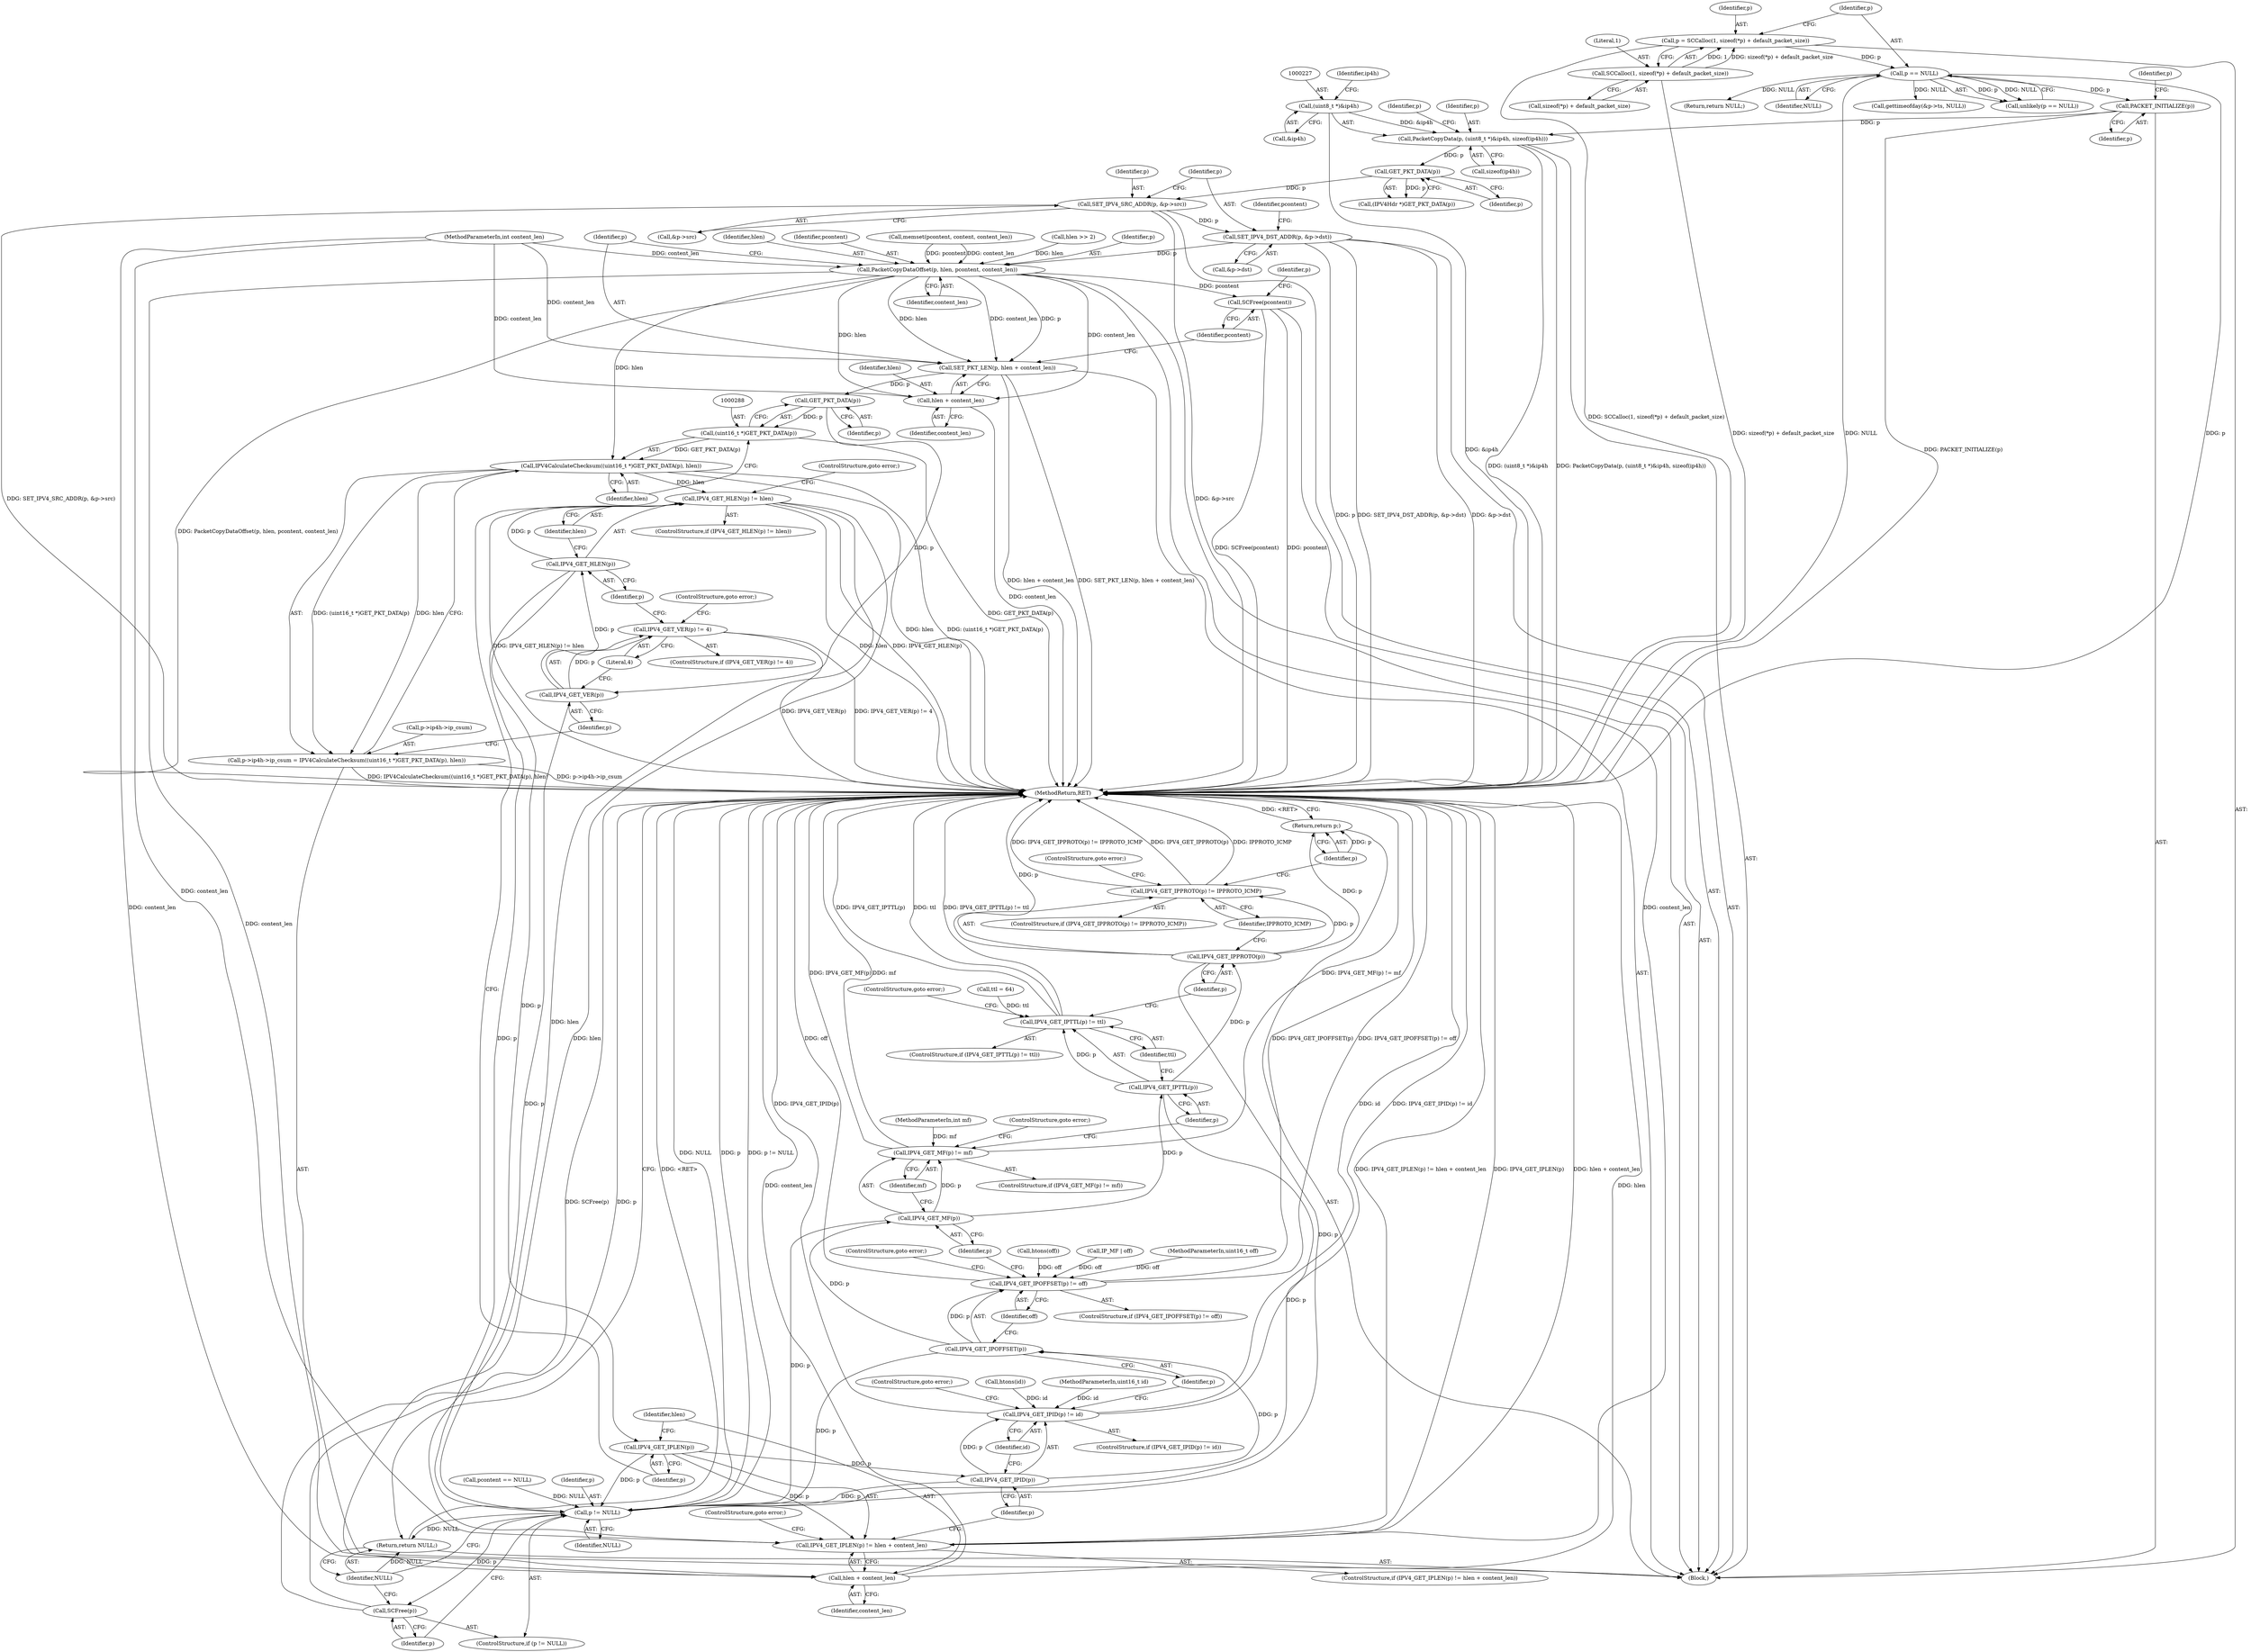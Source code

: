 digraph "0_suricata_4a04f814b15762eb446a5ead4d69d021512df6f8_0@pointer" {
"1000240" [label="(Call,SET_IPV4_SRC_ADDR(p, &p->src))"];
"1000238" [label="(Call,GET_PKT_DATA(p))"];
"1000224" [label="(Call,PacketCopyData(p, (uint8_t *)&ip4h, sizeof(ip4h)))"];
"1000141" [label="(Call,PACKET_INITIALIZE(p))"];
"1000136" [label="(Call,p == NULL)"];
"1000125" [label="(Call,p = SCCalloc(1, sizeof(*p) + default_packet_size))"];
"1000127" [label="(Call,SCCalloc(1, sizeof(*p) + default_packet_size))"];
"1000226" [label="(Call,(uint8_t *)&ip4h)"];
"1000246" [label="(Call,SET_IPV4_DST_ADDR(p, &p->dst))"];
"1000268" [label="(Call,PacketCopyDataOffset(p, hlen, pcontent, content_len))"];
"1000273" [label="(Call,SET_PKT_LEN(p, hlen + content_len))"];
"1000289" [label="(Call,GET_PKT_DATA(p))"];
"1000287" [label="(Call,(uint16_t *)GET_PKT_DATA(p))"];
"1000286" [label="(Call,IPV4CalculateChecksum((uint16_t *)GET_PKT_DATA(p), hlen))"];
"1000280" [label="(Call,p->ip4h->ip_csum = IPV4CalculateChecksum((uint16_t *)GET_PKT_DATA(p), hlen))"];
"1000299" [label="(Call,IPV4_GET_HLEN(p) != hlen)"];
"1000305" [label="(Call,IPV4_GET_IPLEN(p) != hlen + content_len)"];
"1000308" [label="(Call,hlen + content_len)"];
"1000294" [label="(Call,IPV4_GET_VER(p))"];
"1000293" [label="(Call,IPV4_GET_VER(p) != 4)"];
"1000300" [label="(Call,IPV4_GET_HLEN(p))"];
"1000306" [label="(Call,IPV4_GET_IPLEN(p))"];
"1000314" [label="(Call,IPV4_GET_IPID(p))"];
"1000313" [label="(Call,IPV4_GET_IPID(p) != id)"];
"1000320" [label="(Call,IPV4_GET_IPOFFSET(p))"];
"1000319" [label="(Call,IPV4_GET_IPOFFSET(p) != off)"];
"1000326" [label="(Call,IPV4_GET_MF(p))"];
"1000325" [label="(Call,IPV4_GET_MF(p) != mf)"];
"1000332" [label="(Call,IPV4_GET_IPTTL(p))"];
"1000331" [label="(Call,IPV4_GET_IPTTL(p) != ttl)"];
"1000338" [label="(Call,IPV4_GET_IPPROTO(p))"];
"1000337" [label="(Call,IPV4_GET_IPPROTO(p) != IPPROTO_ICMP)"];
"1000342" [label="(Return,return p;)"];
"1000346" [label="(Call,p != NULL)"];
"1000349" [label="(Call,SCFree(p))"];
"1000351" [label="(Return,return NULL;)"];
"1000275" [label="(Call,hlen + content_len)"];
"1000278" [label="(Call,SCFree(pcontent))"];
"1000309" [label="(Identifier,hlen)"];
"1000146" [label="(Identifier,p)"];
"1000339" [label="(Identifier,p)"];
"1000242" [label="(Call,&p->src)"];
"1000311" [label="(ControlStructure,goto error;)"];
"1000333" [label="(Identifier,p)"];
"1000332" [label="(Call,IPV4_GET_IPTTL(p))"];
"1000335" [label="(ControlStructure,goto error;)"];
"1000287" [label="(Call,(uint16_t *)GET_PKT_DATA(p))"];
"1000330" [label="(ControlStructure,if (IPV4_GET_IPTTL(p) != ttl))"];
"1000234" [label="(Identifier,p)"];
"1000295" [label="(Identifier,p)"];
"1000271" [label="(Identifier,pcontent)"];
"1000318" [label="(ControlStructure,if (IPV4_GET_IPOFFSET(p) != off))"];
"1000346" [label="(Call,p != NULL)"];
"1000331" [label="(Call,IPV4_GET_IPTTL(p) != ttl)"];
"1000294" [label="(Call,IPV4_GET_VER(p))"];
"1000190" [label="(Call,IP_MF | off)"];
"1000281" [label="(Call,p->ip4h->ip_csum)"];
"1000343" [label="(Identifier,p)"];
"1000225" [label="(Identifier,p)"];
"1000276" [label="(Identifier,hlen)"];
"1000341" [label="(ControlStructure,goto error;)"];
"1000351" [label="(Return,return NULL;)"];
"1000120" [label="(Call,ttl = 64)"];
"1000279" [label="(Identifier,pcontent)"];
"1000139" [label="(Return,return NULL;)"];
"1000336" [label="(ControlStructure,if (IPV4_GET_IPPROTO(p) != IPPROTO_ICMP))"];
"1000347" [label="(Identifier,p)"];
"1000283" [label="(Identifier,p)"];
"1000286" [label="(Call,IPV4CalculateChecksum((uint16_t *)GET_PKT_DATA(p), hlen))"];
"1000277" [label="(Identifier,content_len)"];
"1000326" [label="(Call,IPV4_GET_MF(p))"];
"1000240" [label="(Call,SET_IPV4_SRC_ADDR(p, &p->src))"];
"1000322" [label="(Identifier,off)"];
"1000278" [label="(Call,SCFree(pcontent))"];
"1000352" [label="(Identifier,NULL)"];
"1000315" [label="(Identifier,p)"];
"1000296" [label="(Literal,4)"];
"1000175" [label="(Call,htons(id))"];
"1000338" [label="(Call,IPV4_GET_IPPROTO(p))"];
"1000305" [label="(Call,IPV4_GET_IPLEN(p) != hlen + content_len)"];
"1000269" [label="(Identifier,p)"];
"1000226" [label="(Call,(uint8_t *)&ip4h)"];
"1000273" [label="(Call,SET_PKT_LEN(p, hlen + content_len))"];
"1000230" [label="(Call,sizeof(ip4h))"];
"1000297" [label="(ControlStructure,goto error;)"];
"1000253" [label="(Identifier,pcontent)"];
"1000292" [label="(ControlStructure,if (IPV4_GET_VER(p) != 4))"];
"1000312" [label="(ControlStructure,if (IPV4_GET_IPID(p) != id))"];
"1000138" [label="(Identifier,NULL)"];
"1000109" [label="(MethodParameterIn,int content_len)"];
"1000349" [label="(Call,SCFree(p))"];
"1000291" [label="(Identifier,hlen)"];
"1000110" [label="(Block,)"];
"1000107" [label="(MethodParameterIn,int mf)"];
"1000316" [label="(Identifier,id)"];
"1000290" [label="(Identifier,p)"];
"1000270" [label="(Identifier,hlen)"];
"1000105" [label="(MethodParameterIn,uint16_t id)"];
"1000302" [label="(Identifier,hlen)"];
"1000327" [label="(Identifier,p)"];
"1000241" [label="(Identifier,p)"];
"1000340" [label="(Identifier,IPPROTO_ICMP)"];
"1000350" [label="(Identifier,p)"];
"1000236" [label="(Call,(IPV4Hdr *)GET_PKT_DATA(p))"];
"1000137" [label="(Identifier,p)"];
"1000303" [label="(ControlStructure,goto error;)"];
"1000342" [label="(Return,return p;)"];
"1000319" [label="(Call,IPV4_GET_IPOFFSET(p) != off)"];
"1000247" [label="(Identifier,p)"];
"1000136" [label="(Call,p == NULL)"];
"1000143" [label="(Call,gettimeofday(&p->ts, NULL))"];
"1000293" [label="(Call,IPV4_GET_VER(p) != 4)"];
"1000314" [label="(Call,IPV4_GET_IPID(p))"];
"1000128" [label="(Literal,1)"];
"1000308" [label="(Call,hlen + content_len)"];
"1000324" [label="(ControlStructure,if (IPV4_GET_MF(p) != mf))"];
"1000106" [label="(MethodParameterIn,uint16_t off)"];
"1000274" [label="(Identifier,p)"];
"1000298" [label="(ControlStructure,if (IPV4_GET_HLEN(p) != hlen))"];
"1000238" [label="(Call,GET_PKT_DATA(p))"];
"1000323" [label="(ControlStructure,goto error;)"];
"1000246" [label="(Call,SET_IPV4_DST_ADDR(p, &p->dst))"];
"1000239" [label="(Identifier,p)"];
"1000272" [label="(Identifier,content_len)"];
"1000264" [label="(Call,memset(pcontent, content, content_len))"];
"1000141" [label="(Call,PACKET_INITIALIZE(p))"];
"1000280" [label="(Call,p->ip4h->ip_csum = IPV4CalculateChecksum((uint16_t *)GET_PKT_DATA(p), hlen))"];
"1000129" [label="(Call,sizeof(*p) + default_packet_size)"];
"1000313" [label="(Call,IPV4_GET_IPID(p) != id)"];
"1000160" [label="(Call,hlen >> 2)"];
"1000228" [label="(Call,&ip4h)"];
"1000268" [label="(Call,PacketCopyDataOffset(p, hlen, pcontent, content_len))"];
"1000300" [label="(Call,IPV4_GET_HLEN(p))"];
"1000142" [label="(Identifier,p)"];
"1000317" [label="(ControlStructure,goto error;)"];
"1000348" [label="(Identifier,NULL)"];
"1000224" [label="(Call,PacketCopyData(p, (uint8_t *)&ip4h, sizeof(ip4h)))"];
"1000334" [label="(Identifier,ttl)"];
"1000329" [label="(ControlStructure,goto error;)"];
"1000353" [label="(MethodReturn,RET)"];
"1000304" [label="(ControlStructure,if (IPV4_GET_IPLEN(p) != hlen + content_len))"];
"1000320" [label="(Call,IPV4_GET_IPOFFSET(p))"];
"1000306" [label="(Call,IPV4_GET_IPLEN(p))"];
"1000248" [label="(Call,&p->dst)"];
"1000275" [label="(Call,hlen + content_len)"];
"1000126" [label="(Identifier,p)"];
"1000299" [label="(Call,IPV4_GET_HLEN(p) != hlen)"];
"1000325" [label="(Call,IPV4_GET_MF(p) != mf)"];
"1000127" [label="(Call,SCCalloc(1, sizeof(*p) + default_packet_size))"];
"1000321" [label="(Identifier,p)"];
"1000125" [label="(Call,p = SCCalloc(1, sizeof(*p) + default_packet_size))"];
"1000198" [label="(Call,htons(off))"];
"1000135" [label="(Call,unlikely(p == NULL))"];
"1000289" [label="(Call,GET_PKT_DATA(p))"];
"1000259" [label="(Call,pcontent == NULL)"];
"1000307" [label="(Identifier,p)"];
"1000328" [label="(Identifier,mf)"];
"1000301" [label="(Identifier,p)"];
"1000231" [label="(Identifier,ip4h)"];
"1000337" [label="(Call,IPV4_GET_IPPROTO(p) != IPPROTO_ICMP)"];
"1000310" [label="(Identifier,content_len)"];
"1000345" [label="(ControlStructure,if (p != NULL))"];
"1000240" -> "1000110"  [label="AST: "];
"1000240" -> "1000242"  [label="CFG: "];
"1000241" -> "1000240"  [label="AST: "];
"1000242" -> "1000240"  [label="AST: "];
"1000247" -> "1000240"  [label="CFG: "];
"1000240" -> "1000353"  [label="DDG: SET_IPV4_SRC_ADDR(p, &p->src)"];
"1000240" -> "1000353"  [label="DDG: &p->src"];
"1000238" -> "1000240"  [label="DDG: p"];
"1000240" -> "1000246"  [label="DDG: p"];
"1000238" -> "1000236"  [label="AST: "];
"1000238" -> "1000239"  [label="CFG: "];
"1000239" -> "1000238"  [label="AST: "];
"1000236" -> "1000238"  [label="CFG: "];
"1000238" -> "1000236"  [label="DDG: p"];
"1000224" -> "1000238"  [label="DDG: p"];
"1000224" -> "1000110"  [label="AST: "];
"1000224" -> "1000230"  [label="CFG: "];
"1000225" -> "1000224"  [label="AST: "];
"1000226" -> "1000224"  [label="AST: "];
"1000230" -> "1000224"  [label="AST: "];
"1000234" -> "1000224"  [label="CFG: "];
"1000224" -> "1000353"  [label="DDG: (uint8_t *)&ip4h"];
"1000224" -> "1000353"  [label="DDG: PacketCopyData(p, (uint8_t *)&ip4h, sizeof(ip4h))"];
"1000141" -> "1000224"  [label="DDG: p"];
"1000226" -> "1000224"  [label="DDG: &ip4h"];
"1000141" -> "1000110"  [label="AST: "];
"1000141" -> "1000142"  [label="CFG: "];
"1000142" -> "1000141"  [label="AST: "];
"1000146" -> "1000141"  [label="CFG: "];
"1000141" -> "1000353"  [label="DDG: PACKET_INITIALIZE(p)"];
"1000136" -> "1000141"  [label="DDG: p"];
"1000136" -> "1000135"  [label="AST: "];
"1000136" -> "1000138"  [label="CFG: "];
"1000137" -> "1000136"  [label="AST: "];
"1000138" -> "1000136"  [label="AST: "];
"1000135" -> "1000136"  [label="CFG: "];
"1000136" -> "1000353"  [label="DDG: NULL"];
"1000136" -> "1000353"  [label="DDG: p"];
"1000136" -> "1000135"  [label="DDG: p"];
"1000136" -> "1000135"  [label="DDG: NULL"];
"1000125" -> "1000136"  [label="DDG: p"];
"1000136" -> "1000139"  [label="DDG: NULL"];
"1000136" -> "1000143"  [label="DDG: NULL"];
"1000125" -> "1000110"  [label="AST: "];
"1000125" -> "1000127"  [label="CFG: "];
"1000126" -> "1000125"  [label="AST: "];
"1000127" -> "1000125"  [label="AST: "];
"1000137" -> "1000125"  [label="CFG: "];
"1000125" -> "1000353"  [label="DDG: SCCalloc(1, sizeof(*p) + default_packet_size)"];
"1000127" -> "1000125"  [label="DDG: 1"];
"1000127" -> "1000125"  [label="DDG: sizeof(*p) + default_packet_size"];
"1000127" -> "1000129"  [label="CFG: "];
"1000128" -> "1000127"  [label="AST: "];
"1000129" -> "1000127"  [label="AST: "];
"1000127" -> "1000353"  [label="DDG: sizeof(*p) + default_packet_size"];
"1000226" -> "1000228"  [label="CFG: "];
"1000227" -> "1000226"  [label="AST: "];
"1000228" -> "1000226"  [label="AST: "];
"1000231" -> "1000226"  [label="CFG: "];
"1000226" -> "1000353"  [label="DDG: &ip4h"];
"1000246" -> "1000110"  [label="AST: "];
"1000246" -> "1000248"  [label="CFG: "];
"1000247" -> "1000246"  [label="AST: "];
"1000248" -> "1000246"  [label="AST: "];
"1000253" -> "1000246"  [label="CFG: "];
"1000246" -> "1000353"  [label="DDG: &p->dst"];
"1000246" -> "1000353"  [label="DDG: SET_IPV4_DST_ADDR(p, &p->dst)"];
"1000246" -> "1000353"  [label="DDG: p"];
"1000246" -> "1000268"  [label="DDG: p"];
"1000268" -> "1000110"  [label="AST: "];
"1000268" -> "1000272"  [label="CFG: "];
"1000269" -> "1000268"  [label="AST: "];
"1000270" -> "1000268"  [label="AST: "];
"1000271" -> "1000268"  [label="AST: "];
"1000272" -> "1000268"  [label="AST: "];
"1000274" -> "1000268"  [label="CFG: "];
"1000268" -> "1000353"  [label="DDG: PacketCopyDataOffset(p, hlen, pcontent, content_len)"];
"1000160" -> "1000268"  [label="DDG: hlen"];
"1000264" -> "1000268"  [label="DDG: pcontent"];
"1000264" -> "1000268"  [label="DDG: content_len"];
"1000109" -> "1000268"  [label="DDG: content_len"];
"1000268" -> "1000273"  [label="DDG: p"];
"1000268" -> "1000273"  [label="DDG: hlen"];
"1000268" -> "1000273"  [label="DDG: content_len"];
"1000268" -> "1000275"  [label="DDG: hlen"];
"1000268" -> "1000275"  [label="DDG: content_len"];
"1000268" -> "1000278"  [label="DDG: pcontent"];
"1000268" -> "1000286"  [label="DDG: hlen"];
"1000268" -> "1000305"  [label="DDG: content_len"];
"1000268" -> "1000308"  [label="DDG: content_len"];
"1000273" -> "1000110"  [label="AST: "];
"1000273" -> "1000275"  [label="CFG: "];
"1000274" -> "1000273"  [label="AST: "];
"1000275" -> "1000273"  [label="AST: "];
"1000279" -> "1000273"  [label="CFG: "];
"1000273" -> "1000353"  [label="DDG: hlen + content_len"];
"1000273" -> "1000353"  [label="DDG: SET_PKT_LEN(p, hlen + content_len)"];
"1000109" -> "1000273"  [label="DDG: content_len"];
"1000273" -> "1000289"  [label="DDG: p"];
"1000289" -> "1000287"  [label="AST: "];
"1000289" -> "1000290"  [label="CFG: "];
"1000290" -> "1000289"  [label="AST: "];
"1000287" -> "1000289"  [label="CFG: "];
"1000289" -> "1000287"  [label="DDG: p"];
"1000289" -> "1000294"  [label="DDG: p"];
"1000287" -> "1000286"  [label="AST: "];
"1000288" -> "1000287"  [label="AST: "];
"1000291" -> "1000287"  [label="CFG: "];
"1000287" -> "1000353"  [label="DDG: GET_PKT_DATA(p)"];
"1000287" -> "1000286"  [label="DDG: GET_PKT_DATA(p)"];
"1000286" -> "1000280"  [label="AST: "];
"1000286" -> "1000291"  [label="CFG: "];
"1000291" -> "1000286"  [label="AST: "];
"1000280" -> "1000286"  [label="CFG: "];
"1000286" -> "1000353"  [label="DDG: hlen"];
"1000286" -> "1000353"  [label="DDG: (uint16_t *)GET_PKT_DATA(p)"];
"1000286" -> "1000280"  [label="DDG: (uint16_t *)GET_PKT_DATA(p)"];
"1000286" -> "1000280"  [label="DDG: hlen"];
"1000286" -> "1000299"  [label="DDG: hlen"];
"1000280" -> "1000110"  [label="AST: "];
"1000281" -> "1000280"  [label="AST: "];
"1000295" -> "1000280"  [label="CFG: "];
"1000280" -> "1000353"  [label="DDG: IPV4CalculateChecksum((uint16_t *)GET_PKT_DATA(p), hlen)"];
"1000280" -> "1000353"  [label="DDG: p->ip4h->ip_csum"];
"1000299" -> "1000298"  [label="AST: "];
"1000299" -> "1000302"  [label="CFG: "];
"1000300" -> "1000299"  [label="AST: "];
"1000302" -> "1000299"  [label="AST: "];
"1000303" -> "1000299"  [label="CFG: "];
"1000307" -> "1000299"  [label="CFG: "];
"1000299" -> "1000353"  [label="DDG: IPV4_GET_HLEN(p) != hlen"];
"1000299" -> "1000353"  [label="DDG: hlen"];
"1000299" -> "1000353"  [label="DDG: IPV4_GET_HLEN(p)"];
"1000300" -> "1000299"  [label="DDG: p"];
"1000299" -> "1000305"  [label="DDG: hlen"];
"1000299" -> "1000308"  [label="DDG: hlen"];
"1000305" -> "1000304"  [label="AST: "];
"1000305" -> "1000308"  [label="CFG: "];
"1000306" -> "1000305"  [label="AST: "];
"1000308" -> "1000305"  [label="AST: "];
"1000311" -> "1000305"  [label="CFG: "];
"1000315" -> "1000305"  [label="CFG: "];
"1000305" -> "1000353"  [label="DDG: IPV4_GET_IPLEN(p) != hlen + content_len"];
"1000305" -> "1000353"  [label="DDG: IPV4_GET_IPLEN(p)"];
"1000305" -> "1000353"  [label="DDG: hlen + content_len"];
"1000306" -> "1000305"  [label="DDG: p"];
"1000109" -> "1000305"  [label="DDG: content_len"];
"1000308" -> "1000310"  [label="CFG: "];
"1000309" -> "1000308"  [label="AST: "];
"1000310" -> "1000308"  [label="AST: "];
"1000308" -> "1000353"  [label="DDG: content_len"];
"1000308" -> "1000353"  [label="DDG: hlen"];
"1000109" -> "1000308"  [label="DDG: content_len"];
"1000294" -> "1000293"  [label="AST: "];
"1000294" -> "1000295"  [label="CFG: "];
"1000295" -> "1000294"  [label="AST: "];
"1000296" -> "1000294"  [label="CFG: "];
"1000294" -> "1000293"  [label="DDG: p"];
"1000294" -> "1000300"  [label="DDG: p"];
"1000294" -> "1000346"  [label="DDG: p"];
"1000293" -> "1000292"  [label="AST: "];
"1000293" -> "1000296"  [label="CFG: "];
"1000296" -> "1000293"  [label="AST: "];
"1000297" -> "1000293"  [label="CFG: "];
"1000301" -> "1000293"  [label="CFG: "];
"1000293" -> "1000353"  [label="DDG: IPV4_GET_VER(p)"];
"1000293" -> "1000353"  [label="DDG: IPV4_GET_VER(p) != 4"];
"1000300" -> "1000301"  [label="CFG: "];
"1000301" -> "1000300"  [label="AST: "];
"1000302" -> "1000300"  [label="CFG: "];
"1000300" -> "1000306"  [label="DDG: p"];
"1000300" -> "1000346"  [label="DDG: p"];
"1000306" -> "1000307"  [label="CFG: "];
"1000307" -> "1000306"  [label="AST: "];
"1000309" -> "1000306"  [label="CFG: "];
"1000306" -> "1000314"  [label="DDG: p"];
"1000306" -> "1000346"  [label="DDG: p"];
"1000314" -> "1000313"  [label="AST: "];
"1000314" -> "1000315"  [label="CFG: "];
"1000315" -> "1000314"  [label="AST: "];
"1000316" -> "1000314"  [label="CFG: "];
"1000314" -> "1000313"  [label="DDG: p"];
"1000314" -> "1000320"  [label="DDG: p"];
"1000314" -> "1000346"  [label="DDG: p"];
"1000313" -> "1000312"  [label="AST: "];
"1000313" -> "1000316"  [label="CFG: "];
"1000316" -> "1000313"  [label="AST: "];
"1000317" -> "1000313"  [label="CFG: "];
"1000321" -> "1000313"  [label="CFG: "];
"1000313" -> "1000353"  [label="DDG: id"];
"1000313" -> "1000353"  [label="DDG: IPV4_GET_IPID(p) != id"];
"1000313" -> "1000353"  [label="DDG: IPV4_GET_IPID(p)"];
"1000175" -> "1000313"  [label="DDG: id"];
"1000105" -> "1000313"  [label="DDG: id"];
"1000320" -> "1000319"  [label="AST: "];
"1000320" -> "1000321"  [label="CFG: "];
"1000321" -> "1000320"  [label="AST: "];
"1000322" -> "1000320"  [label="CFG: "];
"1000320" -> "1000319"  [label="DDG: p"];
"1000320" -> "1000326"  [label="DDG: p"];
"1000320" -> "1000346"  [label="DDG: p"];
"1000319" -> "1000318"  [label="AST: "];
"1000319" -> "1000322"  [label="CFG: "];
"1000322" -> "1000319"  [label="AST: "];
"1000323" -> "1000319"  [label="CFG: "];
"1000327" -> "1000319"  [label="CFG: "];
"1000319" -> "1000353"  [label="DDG: IPV4_GET_IPOFFSET(p) != off"];
"1000319" -> "1000353"  [label="DDG: off"];
"1000319" -> "1000353"  [label="DDG: IPV4_GET_IPOFFSET(p)"];
"1000198" -> "1000319"  [label="DDG: off"];
"1000190" -> "1000319"  [label="DDG: off"];
"1000106" -> "1000319"  [label="DDG: off"];
"1000326" -> "1000325"  [label="AST: "];
"1000326" -> "1000327"  [label="CFG: "];
"1000327" -> "1000326"  [label="AST: "];
"1000328" -> "1000326"  [label="CFG: "];
"1000326" -> "1000325"  [label="DDG: p"];
"1000326" -> "1000332"  [label="DDG: p"];
"1000326" -> "1000346"  [label="DDG: p"];
"1000325" -> "1000324"  [label="AST: "];
"1000325" -> "1000328"  [label="CFG: "];
"1000328" -> "1000325"  [label="AST: "];
"1000329" -> "1000325"  [label="CFG: "];
"1000333" -> "1000325"  [label="CFG: "];
"1000325" -> "1000353"  [label="DDG: IPV4_GET_MF(p)"];
"1000325" -> "1000353"  [label="DDG: mf"];
"1000325" -> "1000353"  [label="DDG: IPV4_GET_MF(p) != mf"];
"1000107" -> "1000325"  [label="DDG: mf"];
"1000332" -> "1000331"  [label="AST: "];
"1000332" -> "1000333"  [label="CFG: "];
"1000333" -> "1000332"  [label="AST: "];
"1000334" -> "1000332"  [label="CFG: "];
"1000332" -> "1000331"  [label="DDG: p"];
"1000332" -> "1000338"  [label="DDG: p"];
"1000332" -> "1000346"  [label="DDG: p"];
"1000331" -> "1000330"  [label="AST: "];
"1000331" -> "1000334"  [label="CFG: "];
"1000334" -> "1000331"  [label="AST: "];
"1000335" -> "1000331"  [label="CFG: "];
"1000339" -> "1000331"  [label="CFG: "];
"1000331" -> "1000353"  [label="DDG: ttl"];
"1000331" -> "1000353"  [label="DDG: IPV4_GET_IPTTL(p) != ttl"];
"1000331" -> "1000353"  [label="DDG: IPV4_GET_IPTTL(p)"];
"1000120" -> "1000331"  [label="DDG: ttl"];
"1000338" -> "1000337"  [label="AST: "];
"1000338" -> "1000339"  [label="CFG: "];
"1000339" -> "1000338"  [label="AST: "];
"1000340" -> "1000338"  [label="CFG: "];
"1000338" -> "1000353"  [label="DDG: p"];
"1000338" -> "1000337"  [label="DDG: p"];
"1000338" -> "1000342"  [label="DDG: p"];
"1000338" -> "1000346"  [label="DDG: p"];
"1000337" -> "1000336"  [label="AST: "];
"1000337" -> "1000340"  [label="CFG: "];
"1000340" -> "1000337"  [label="AST: "];
"1000341" -> "1000337"  [label="CFG: "];
"1000343" -> "1000337"  [label="CFG: "];
"1000337" -> "1000353"  [label="DDG: IPV4_GET_IPPROTO(p)"];
"1000337" -> "1000353"  [label="DDG: IPPROTO_ICMP"];
"1000337" -> "1000353"  [label="DDG: IPV4_GET_IPPROTO(p) != IPPROTO_ICMP"];
"1000342" -> "1000110"  [label="AST: "];
"1000342" -> "1000343"  [label="CFG: "];
"1000343" -> "1000342"  [label="AST: "];
"1000353" -> "1000342"  [label="CFG: "];
"1000342" -> "1000353"  [label="DDG: <RET>"];
"1000343" -> "1000342"  [label="DDG: p"];
"1000346" -> "1000345"  [label="AST: "];
"1000346" -> "1000348"  [label="CFG: "];
"1000347" -> "1000346"  [label="AST: "];
"1000348" -> "1000346"  [label="AST: "];
"1000350" -> "1000346"  [label="CFG: "];
"1000352" -> "1000346"  [label="CFG: "];
"1000346" -> "1000353"  [label="DDG: NULL"];
"1000346" -> "1000353"  [label="DDG: p"];
"1000346" -> "1000353"  [label="DDG: p != NULL"];
"1000259" -> "1000346"  [label="DDG: NULL"];
"1000346" -> "1000349"  [label="DDG: p"];
"1000346" -> "1000351"  [label="DDG: NULL"];
"1000349" -> "1000345"  [label="AST: "];
"1000349" -> "1000350"  [label="CFG: "];
"1000350" -> "1000349"  [label="AST: "];
"1000352" -> "1000349"  [label="CFG: "];
"1000349" -> "1000353"  [label="DDG: SCFree(p)"];
"1000349" -> "1000353"  [label="DDG: p"];
"1000351" -> "1000110"  [label="AST: "];
"1000351" -> "1000352"  [label="CFG: "];
"1000352" -> "1000351"  [label="AST: "];
"1000353" -> "1000351"  [label="CFG: "];
"1000351" -> "1000353"  [label="DDG: <RET>"];
"1000352" -> "1000351"  [label="DDG: NULL"];
"1000275" -> "1000277"  [label="CFG: "];
"1000276" -> "1000275"  [label="AST: "];
"1000277" -> "1000275"  [label="AST: "];
"1000275" -> "1000353"  [label="DDG: content_len"];
"1000109" -> "1000275"  [label="DDG: content_len"];
"1000278" -> "1000110"  [label="AST: "];
"1000278" -> "1000279"  [label="CFG: "];
"1000279" -> "1000278"  [label="AST: "];
"1000283" -> "1000278"  [label="CFG: "];
"1000278" -> "1000353"  [label="DDG: SCFree(pcontent)"];
"1000278" -> "1000353"  [label="DDG: pcontent"];
}
